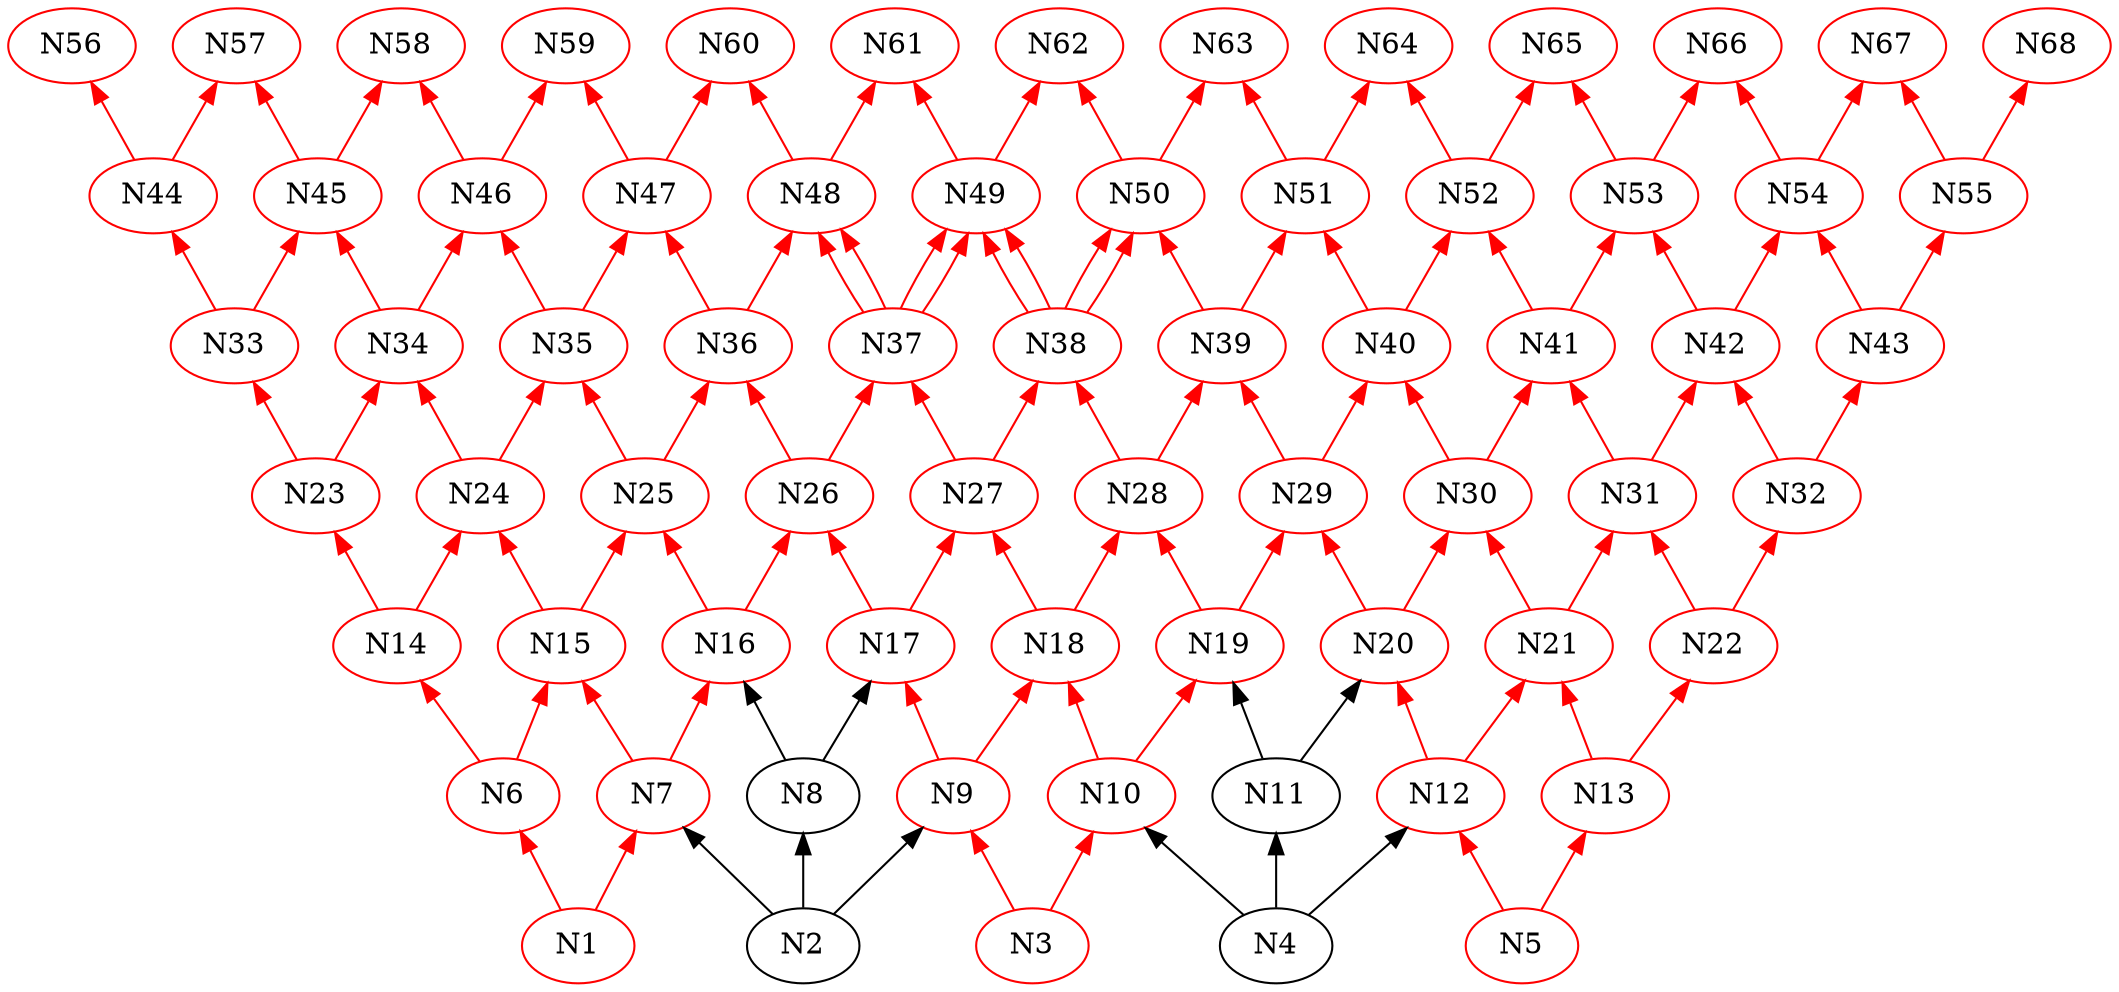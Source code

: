 digraph G{
        rankdir=BT;
        0->1 [color=red]
        0->2 [color=red]

        1->3 [color=red]
        1->4 [color=red]
        2->4 [color=red]
        2->5 [color=red]
        3->6 [color=red]
        3->7 [color=red]
        4->7 [color=red]
        4->8 [color=red]
        5->8 [color=red]
        5->9 [color=red]

        10->2 [color=black]
        10->12 [color=black]
        10->20 [color=black]
        20->14 [color=black]
        20->5 [color=black]

        11->12 [color=red]
        11->13 [color=red]
        12->14 [color=red]
        12->15 [color=red]
        13->15 [color=red]
        13->16 [color=red]
        14->9 [color=red]
        14->17 [color=red]
        15->17 [color=red]
        15->18 [color=red]
        16->18 [color=red]
        16->19 [color=red]

        30->13 [color=black]
        30->23 [color=black]
        30->31 [color=black]
        31->16 [color=black]
        31->26 [color=black]

        21->22 [color=red]
        21->23 [color=red]
        22->24 [color=red]
        22->25 [color=red]
        23->25 [color=red]
        23->26 [color=red]
        26->19 [color=red]
        26->27 [color=red]
        25->27 [color=red]
        25->28 [color=red]
        24->28 [color=red]
        24->29 [color=red]
  
        6->32 [color=red]
        6->33 [color=red]
        7->33 [color=red]
        7->34 [color=red]
        8->34 [color=red]
        8->35 [color=red]
        9->35 [color=red]
        9->36 [color=red]
        17->36 [color=red]
        17->37 [color=red]
        18->37 [color=red]
        18->38 [color=red]
        19->38 [color=red]
        19->39 [color=red]
        27->39 [color=red]
        27->40 [color=red]
        28->40 [color=red]
        28->41 [color=red]
        29->41 [color=red]
        29->42 [color=red]

        32->43 [color=red]
        32->44 [color=red]
        33->44 [color=red]
        33->45 [color=red]

        34->45 [color=red]
        34->46 [color=red]
        35->46 [color=red]
        35->47 [color=red]

        36->47 [color=red]
        36->48 [color=red]
        37->48 [color=red]
        37->49 [color=red]

        36->47 [color=red]
        36->48 [color=red]
        37->48 [color=red]
        37->49 [color=red]

        38->49 [color=red]
        38->50 [color=red]
        39->50 [color=red]
        39->51 [color=red]

        40->51 [color=red]
        40->52 [color=red]
        41->52 [color=red]
        41->53 [color=red]
        42->53 [color=red]
        42->54 [color=red]

        43->55 [color=red]
        43->56 [color=red]
        44->56 [color=red]
        44->57 [color=red]
        45->57 [color=red]
        45->58 [color=red]

        46->58 [color=red]
        46->59 [color=red]
        47->59 [color=red]
        47->60 [color=red]
        48->60 [color=red]
        48->61 [color=red]

        49->61 [color=red]
        49->62 [color=red]
        50->62 [color=red]
        50->63 [color=red]
        51->63 [color=red]
        51->64 [color=red]

        52->64 [color=red]
        52->65 [color=red]
        53->65 [color=red]
        53->66 [color=red]
        54->66 [color=red]
        54->67 [color=red]


        0 [label="N1", color=red]
        1 [label="N6", color=red]
        2 [label="N7",color=red]
        3 [label="N14",color=red]
        4 [label="N15",color=red]
        5 [label="N16",color=red]
        6 [label="N23",color=red]
        7 [label="N24",color=red]
        8 [label="N25",color=red]
        9 [label="N26",color=red]
        10 [label = "N2", color=black]
        11 [label = "N3", color=red]
        12 [label = "N9", color=red]
        13 [label = "N10", color=red]
        14 [label = "N17", color=red]
        15 [label = "N18", color=red]
        16 [label = "N19", color=red]
        17 [label = "N27", color=red]
        18 [label = "N28", color=red]
        19 [label = "N29", color=red]
        20 [label = "N8", color=black]
        21 [label = "N5", color=red]
        22 [label = "N13", color=red]
        23 [label = "N12", color=red]
        24 [label = "N22", color=red]
        25 [label = "N21", color=red]
        26 [label = "N20", color=red]
        27 [label = "N30", color=red]
        28 [label = "N31", color=red]
        29 [label = "N32", color=red]
        30 [label = "N4", color=black]
        31 [label = "N11", color=black]

        32 [label = "N33", color=red]
        33 [label = "N34", color=red]
        34 [label = "N35", color=red]
        35 [label = "N36", color=red]
        36 [label = "N37", color=red]
        37 [label = "N38", color=red]
        38 [label = "N39", color=red]
        39 [label = "N40", color=red]
        40 [label = "N41", color=red]
        41 [label = "N42", color=red]
        42 [label = "N43", color=red]

        43 [label = "N44", color=red]
        44 [label = "N45", color=red]
        45 [label = "N46", color=red]
        46 [label = "N47", color=red]
        47 [label = "N48", color=red]
        48 [label = "N49", color=red]
        49 [label = "N50", color=red]
        50 [label = "N51", color=red]
        51 [label = "N52", color=red]
        52 [label = "N53", color=red]
        53 [label = "N54", color=red]
        54 [label = "N55", color=red]

        55 [label = "N56", color=red]
        56 [label = "N57", color=red]
        57 [label = "N58", color=red]
        58 [label = "N59", color=red]
        59 [label = "N60", color=red]
        60 [label = "N61", color=red]
        61 [label = "N62", color=red]
        62 [label = "N63", color=red]
        63 [label = "N64", color=red]
        64 [label = "N65", color=red]
        65 [label = "N66", color=red]
        66 [label = "N67", color=red]
        67 [label = "N68", color=red]


}